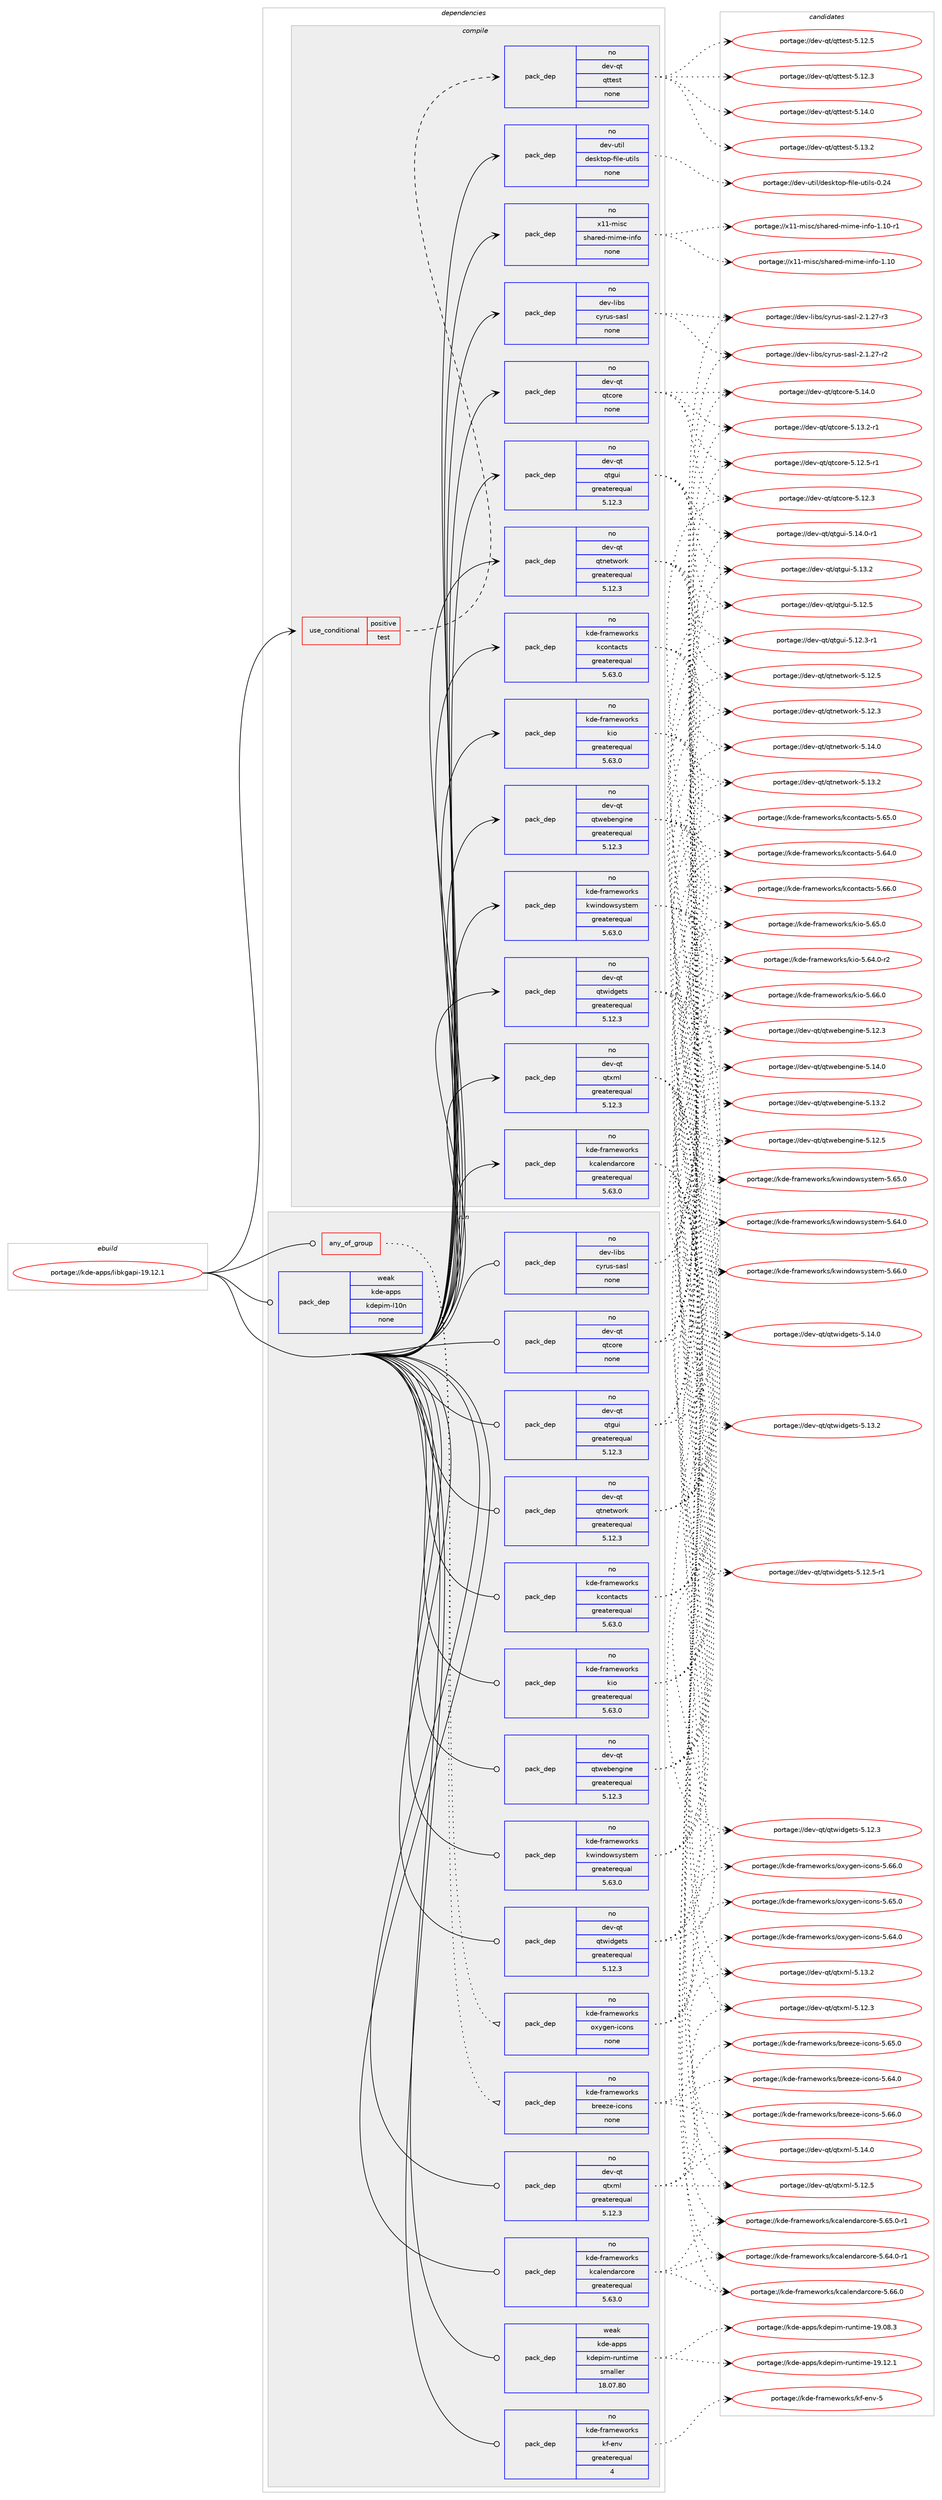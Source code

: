 digraph prolog {

# *************
# Graph options
# *************

newrank=true;
concentrate=true;
compound=true;
graph [rankdir=LR,fontname=Helvetica,fontsize=10,ranksep=1.5];#, ranksep=2.5, nodesep=0.2];
edge  [arrowhead=vee];
node  [fontname=Helvetica,fontsize=10];

# **********
# The ebuild
# **********

subgraph cluster_leftcol {
color=gray;
rank=same;
label=<<i>ebuild</i>>;
id [label="portage://kde-apps/libkgapi-19.12.1", color=red, width=4, href="../kde-apps/libkgapi-19.12.1.svg"];
}

# ****************
# The dependencies
# ****************

subgraph cluster_midcol {
color=gray;
label=<<i>dependencies</i>>;
subgraph cluster_compile {
fillcolor="#eeeeee";
style=filled;
label=<<i>compile</i>>;
subgraph cond56292 {
dependency254258 [label=<<TABLE BORDER="0" CELLBORDER="1" CELLSPACING="0" CELLPADDING="4"><TR><TD ROWSPAN="3" CELLPADDING="10">use_conditional</TD></TR><TR><TD>positive</TD></TR><TR><TD>test</TD></TR></TABLE>>, shape=none, color=red];
subgraph pack194080 {
dependency254259 [label=<<TABLE BORDER="0" CELLBORDER="1" CELLSPACING="0" CELLPADDING="4" WIDTH="220"><TR><TD ROWSPAN="6" CELLPADDING="30">pack_dep</TD></TR><TR><TD WIDTH="110">no</TD></TR><TR><TD>dev-qt</TD></TR><TR><TD>qttest</TD></TR><TR><TD>none</TD></TR><TR><TD></TD></TR></TABLE>>, shape=none, color=blue];
}
dependency254258:e -> dependency254259:w [weight=20,style="dashed",arrowhead="vee"];
}
id:e -> dependency254258:w [weight=20,style="solid",arrowhead="vee"];
subgraph pack194081 {
dependency254260 [label=<<TABLE BORDER="0" CELLBORDER="1" CELLSPACING="0" CELLPADDING="4" WIDTH="220"><TR><TD ROWSPAN="6" CELLPADDING="30">pack_dep</TD></TR><TR><TD WIDTH="110">no</TD></TR><TR><TD>dev-libs</TD></TR><TR><TD>cyrus-sasl</TD></TR><TR><TD>none</TD></TR><TR><TD></TD></TR></TABLE>>, shape=none, color=blue];
}
id:e -> dependency254260:w [weight=20,style="solid",arrowhead="vee"];
subgraph pack194082 {
dependency254261 [label=<<TABLE BORDER="0" CELLBORDER="1" CELLSPACING="0" CELLPADDING="4" WIDTH="220"><TR><TD ROWSPAN="6" CELLPADDING="30">pack_dep</TD></TR><TR><TD WIDTH="110">no</TD></TR><TR><TD>dev-qt</TD></TR><TR><TD>qtcore</TD></TR><TR><TD>none</TD></TR><TR><TD></TD></TR></TABLE>>, shape=none, color=blue];
}
id:e -> dependency254261:w [weight=20,style="solid",arrowhead="vee"];
subgraph pack194083 {
dependency254262 [label=<<TABLE BORDER="0" CELLBORDER="1" CELLSPACING="0" CELLPADDING="4" WIDTH="220"><TR><TD ROWSPAN="6" CELLPADDING="30">pack_dep</TD></TR><TR><TD WIDTH="110">no</TD></TR><TR><TD>dev-qt</TD></TR><TR><TD>qtgui</TD></TR><TR><TD>greaterequal</TD></TR><TR><TD>5.12.3</TD></TR></TABLE>>, shape=none, color=blue];
}
id:e -> dependency254262:w [weight=20,style="solid",arrowhead="vee"];
subgraph pack194084 {
dependency254263 [label=<<TABLE BORDER="0" CELLBORDER="1" CELLSPACING="0" CELLPADDING="4" WIDTH="220"><TR><TD ROWSPAN="6" CELLPADDING="30">pack_dep</TD></TR><TR><TD WIDTH="110">no</TD></TR><TR><TD>dev-qt</TD></TR><TR><TD>qtnetwork</TD></TR><TR><TD>greaterequal</TD></TR><TR><TD>5.12.3</TD></TR></TABLE>>, shape=none, color=blue];
}
id:e -> dependency254263:w [weight=20,style="solid",arrowhead="vee"];
subgraph pack194085 {
dependency254264 [label=<<TABLE BORDER="0" CELLBORDER="1" CELLSPACING="0" CELLPADDING="4" WIDTH="220"><TR><TD ROWSPAN="6" CELLPADDING="30">pack_dep</TD></TR><TR><TD WIDTH="110">no</TD></TR><TR><TD>dev-qt</TD></TR><TR><TD>qtwebengine</TD></TR><TR><TD>greaterequal</TD></TR><TR><TD>5.12.3</TD></TR></TABLE>>, shape=none, color=blue];
}
id:e -> dependency254264:w [weight=20,style="solid",arrowhead="vee"];
subgraph pack194086 {
dependency254265 [label=<<TABLE BORDER="0" CELLBORDER="1" CELLSPACING="0" CELLPADDING="4" WIDTH="220"><TR><TD ROWSPAN="6" CELLPADDING="30">pack_dep</TD></TR><TR><TD WIDTH="110">no</TD></TR><TR><TD>dev-qt</TD></TR><TR><TD>qtwidgets</TD></TR><TR><TD>greaterequal</TD></TR><TR><TD>5.12.3</TD></TR></TABLE>>, shape=none, color=blue];
}
id:e -> dependency254265:w [weight=20,style="solid",arrowhead="vee"];
subgraph pack194087 {
dependency254266 [label=<<TABLE BORDER="0" CELLBORDER="1" CELLSPACING="0" CELLPADDING="4" WIDTH="220"><TR><TD ROWSPAN="6" CELLPADDING="30">pack_dep</TD></TR><TR><TD WIDTH="110">no</TD></TR><TR><TD>dev-qt</TD></TR><TR><TD>qtxml</TD></TR><TR><TD>greaterequal</TD></TR><TR><TD>5.12.3</TD></TR></TABLE>>, shape=none, color=blue];
}
id:e -> dependency254266:w [weight=20,style="solid",arrowhead="vee"];
subgraph pack194088 {
dependency254267 [label=<<TABLE BORDER="0" CELLBORDER="1" CELLSPACING="0" CELLPADDING="4" WIDTH="220"><TR><TD ROWSPAN="6" CELLPADDING="30">pack_dep</TD></TR><TR><TD WIDTH="110">no</TD></TR><TR><TD>dev-util</TD></TR><TR><TD>desktop-file-utils</TD></TR><TR><TD>none</TD></TR><TR><TD></TD></TR></TABLE>>, shape=none, color=blue];
}
id:e -> dependency254267:w [weight=20,style="solid",arrowhead="vee"];
subgraph pack194089 {
dependency254268 [label=<<TABLE BORDER="0" CELLBORDER="1" CELLSPACING="0" CELLPADDING="4" WIDTH="220"><TR><TD ROWSPAN="6" CELLPADDING="30">pack_dep</TD></TR><TR><TD WIDTH="110">no</TD></TR><TR><TD>kde-frameworks</TD></TR><TR><TD>kcalendarcore</TD></TR><TR><TD>greaterequal</TD></TR><TR><TD>5.63.0</TD></TR></TABLE>>, shape=none, color=blue];
}
id:e -> dependency254268:w [weight=20,style="solid",arrowhead="vee"];
subgraph pack194090 {
dependency254269 [label=<<TABLE BORDER="0" CELLBORDER="1" CELLSPACING="0" CELLPADDING="4" WIDTH="220"><TR><TD ROWSPAN="6" CELLPADDING="30">pack_dep</TD></TR><TR><TD WIDTH="110">no</TD></TR><TR><TD>kde-frameworks</TD></TR><TR><TD>kcontacts</TD></TR><TR><TD>greaterequal</TD></TR><TR><TD>5.63.0</TD></TR></TABLE>>, shape=none, color=blue];
}
id:e -> dependency254269:w [weight=20,style="solid",arrowhead="vee"];
subgraph pack194091 {
dependency254270 [label=<<TABLE BORDER="0" CELLBORDER="1" CELLSPACING="0" CELLPADDING="4" WIDTH="220"><TR><TD ROWSPAN="6" CELLPADDING="30">pack_dep</TD></TR><TR><TD WIDTH="110">no</TD></TR><TR><TD>kde-frameworks</TD></TR><TR><TD>kio</TD></TR><TR><TD>greaterequal</TD></TR><TR><TD>5.63.0</TD></TR></TABLE>>, shape=none, color=blue];
}
id:e -> dependency254270:w [weight=20,style="solid",arrowhead="vee"];
subgraph pack194092 {
dependency254271 [label=<<TABLE BORDER="0" CELLBORDER="1" CELLSPACING="0" CELLPADDING="4" WIDTH="220"><TR><TD ROWSPAN="6" CELLPADDING="30">pack_dep</TD></TR><TR><TD WIDTH="110">no</TD></TR><TR><TD>kde-frameworks</TD></TR><TR><TD>kwindowsystem</TD></TR><TR><TD>greaterequal</TD></TR><TR><TD>5.63.0</TD></TR></TABLE>>, shape=none, color=blue];
}
id:e -> dependency254271:w [weight=20,style="solid",arrowhead="vee"];
subgraph pack194093 {
dependency254272 [label=<<TABLE BORDER="0" CELLBORDER="1" CELLSPACING="0" CELLPADDING="4" WIDTH="220"><TR><TD ROWSPAN="6" CELLPADDING="30">pack_dep</TD></TR><TR><TD WIDTH="110">no</TD></TR><TR><TD>x11-misc</TD></TR><TR><TD>shared-mime-info</TD></TR><TR><TD>none</TD></TR><TR><TD></TD></TR></TABLE>>, shape=none, color=blue];
}
id:e -> dependency254272:w [weight=20,style="solid",arrowhead="vee"];
}
subgraph cluster_compileandrun {
fillcolor="#eeeeee";
style=filled;
label=<<i>compile and run</i>>;
}
subgraph cluster_run {
fillcolor="#eeeeee";
style=filled;
label=<<i>run</i>>;
subgraph any3701 {
dependency254273 [label=<<TABLE BORDER="0" CELLBORDER="1" CELLSPACING="0" CELLPADDING="4"><TR><TD CELLPADDING="10">any_of_group</TD></TR></TABLE>>, shape=none, color=red];subgraph pack194094 {
dependency254274 [label=<<TABLE BORDER="0" CELLBORDER="1" CELLSPACING="0" CELLPADDING="4" WIDTH="220"><TR><TD ROWSPAN="6" CELLPADDING="30">pack_dep</TD></TR><TR><TD WIDTH="110">no</TD></TR><TR><TD>kde-frameworks</TD></TR><TR><TD>breeze-icons</TD></TR><TR><TD>none</TD></TR><TR><TD></TD></TR></TABLE>>, shape=none, color=blue];
}
dependency254273:e -> dependency254274:w [weight=20,style="dotted",arrowhead="oinv"];
subgraph pack194095 {
dependency254275 [label=<<TABLE BORDER="0" CELLBORDER="1" CELLSPACING="0" CELLPADDING="4" WIDTH="220"><TR><TD ROWSPAN="6" CELLPADDING="30">pack_dep</TD></TR><TR><TD WIDTH="110">no</TD></TR><TR><TD>kde-frameworks</TD></TR><TR><TD>oxygen-icons</TD></TR><TR><TD>none</TD></TR><TR><TD></TD></TR></TABLE>>, shape=none, color=blue];
}
dependency254273:e -> dependency254275:w [weight=20,style="dotted",arrowhead="oinv"];
}
id:e -> dependency254273:w [weight=20,style="solid",arrowhead="odot"];
subgraph pack194096 {
dependency254276 [label=<<TABLE BORDER="0" CELLBORDER="1" CELLSPACING="0" CELLPADDING="4" WIDTH="220"><TR><TD ROWSPAN="6" CELLPADDING="30">pack_dep</TD></TR><TR><TD WIDTH="110">no</TD></TR><TR><TD>dev-libs</TD></TR><TR><TD>cyrus-sasl</TD></TR><TR><TD>none</TD></TR><TR><TD></TD></TR></TABLE>>, shape=none, color=blue];
}
id:e -> dependency254276:w [weight=20,style="solid",arrowhead="odot"];
subgraph pack194097 {
dependency254277 [label=<<TABLE BORDER="0" CELLBORDER="1" CELLSPACING="0" CELLPADDING="4" WIDTH="220"><TR><TD ROWSPAN="6" CELLPADDING="30">pack_dep</TD></TR><TR><TD WIDTH="110">no</TD></TR><TR><TD>dev-qt</TD></TR><TR><TD>qtcore</TD></TR><TR><TD>none</TD></TR><TR><TD></TD></TR></TABLE>>, shape=none, color=blue];
}
id:e -> dependency254277:w [weight=20,style="solid",arrowhead="odot"];
subgraph pack194098 {
dependency254278 [label=<<TABLE BORDER="0" CELLBORDER="1" CELLSPACING="0" CELLPADDING="4" WIDTH="220"><TR><TD ROWSPAN="6" CELLPADDING="30">pack_dep</TD></TR><TR><TD WIDTH="110">no</TD></TR><TR><TD>dev-qt</TD></TR><TR><TD>qtgui</TD></TR><TR><TD>greaterequal</TD></TR><TR><TD>5.12.3</TD></TR></TABLE>>, shape=none, color=blue];
}
id:e -> dependency254278:w [weight=20,style="solid",arrowhead="odot"];
subgraph pack194099 {
dependency254279 [label=<<TABLE BORDER="0" CELLBORDER="1" CELLSPACING="0" CELLPADDING="4" WIDTH="220"><TR><TD ROWSPAN="6" CELLPADDING="30">pack_dep</TD></TR><TR><TD WIDTH="110">no</TD></TR><TR><TD>dev-qt</TD></TR><TR><TD>qtnetwork</TD></TR><TR><TD>greaterequal</TD></TR><TR><TD>5.12.3</TD></TR></TABLE>>, shape=none, color=blue];
}
id:e -> dependency254279:w [weight=20,style="solid",arrowhead="odot"];
subgraph pack194100 {
dependency254280 [label=<<TABLE BORDER="0" CELLBORDER="1" CELLSPACING="0" CELLPADDING="4" WIDTH="220"><TR><TD ROWSPAN="6" CELLPADDING="30">pack_dep</TD></TR><TR><TD WIDTH="110">no</TD></TR><TR><TD>dev-qt</TD></TR><TR><TD>qtwebengine</TD></TR><TR><TD>greaterequal</TD></TR><TR><TD>5.12.3</TD></TR></TABLE>>, shape=none, color=blue];
}
id:e -> dependency254280:w [weight=20,style="solid",arrowhead="odot"];
subgraph pack194101 {
dependency254281 [label=<<TABLE BORDER="0" CELLBORDER="1" CELLSPACING="0" CELLPADDING="4" WIDTH="220"><TR><TD ROWSPAN="6" CELLPADDING="30">pack_dep</TD></TR><TR><TD WIDTH="110">no</TD></TR><TR><TD>dev-qt</TD></TR><TR><TD>qtwidgets</TD></TR><TR><TD>greaterequal</TD></TR><TR><TD>5.12.3</TD></TR></TABLE>>, shape=none, color=blue];
}
id:e -> dependency254281:w [weight=20,style="solid",arrowhead="odot"];
subgraph pack194102 {
dependency254282 [label=<<TABLE BORDER="0" CELLBORDER="1" CELLSPACING="0" CELLPADDING="4" WIDTH="220"><TR><TD ROWSPAN="6" CELLPADDING="30">pack_dep</TD></TR><TR><TD WIDTH="110">no</TD></TR><TR><TD>dev-qt</TD></TR><TR><TD>qtxml</TD></TR><TR><TD>greaterequal</TD></TR><TR><TD>5.12.3</TD></TR></TABLE>>, shape=none, color=blue];
}
id:e -> dependency254282:w [weight=20,style="solid",arrowhead="odot"];
subgraph pack194103 {
dependency254283 [label=<<TABLE BORDER="0" CELLBORDER="1" CELLSPACING="0" CELLPADDING="4" WIDTH="220"><TR><TD ROWSPAN="6" CELLPADDING="30">pack_dep</TD></TR><TR><TD WIDTH="110">no</TD></TR><TR><TD>kde-frameworks</TD></TR><TR><TD>kcalendarcore</TD></TR><TR><TD>greaterequal</TD></TR><TR><TD>5.63.0</TD></TR></TABLE>>, shape=none, color=blue];
}
id:e -> dependency254283:w [weight=20,style="solid",arrowhead="odot"];
subgraph pack194104 {
dependency254284 [label=<<TABLE BORDER="0" CELLBORDER="1" CELLSPACING="0" CELLPADDING="4" WIDTH="220"><TR><TD ROWSPAN="6" CELLPADDING="30">pack_dep</TD></TR><TR><TD WIDTH="110">no</TD></TR><TR><TD>kde-frameworks</TD></TR><TR><TD>kcontacts</TD></TR><TR><TD>greaterequal</TD></TR><TR><TD>5.63.0</TD></TR></TABLE>>, shape=none, color=blue];
}
id:e -> dependency254284:w [weight=20,style="solid",arrowhead="odot"];
subgraph pack194105 {
dependency254285 [label=<<TABLE BORDER="0" CELLBORDER="1" CELLSPACING="0" CELLPADDING="4" WIDTH="220"><TR><TD ROWSPAN="6" CELLPADDING="30">pack_dep</TD></TR><TR><TD WIDTH="110">no</TD></TR><TR><TD>kde-frameworks</TD></TR><TR><TD>kf-env</TD></TR><TR><TD>greaterequal</TD></TR><TR><TD>4</TD></TR></TABLE>>, shape=none, color=blue];
}
id:e -> dependency254285:w [weight=20,style="solid",arrowhead="odot"];
subgraph pack194106 {
dependency254286 [label=<<TABLE BORDER="0" CELLBORDER="1" CELLSPACING="0" CELLPADDING="4" WIDTH="220"><TR><TD ROWSPAN="6" CELLPADDING="30">pack_dep</TD></TR><TR><TD WIDTH="110">no</TD></TR><TR><TD>kde-frameworks</TD></TR><TR><TD>kio</TD></TR><TR><TD>greaterequal</TD></TR><TR><TD>5.63.0</TD></TR></TABLE>>, shape=none, color=blue];
}
id:e -> dependency254286:w [weight=20,style="solid",arrowhead="odot"];
subgraph pack194107 {
dependency254287 [label=<<TABLE BORDER="0" CELLBORDER="1" CELLSPACING="0" CELLPADDING="4" WIDTH="220"><TR><TD ROWSPAN="6" CELLPADDING="30">pack_dep</TD></TR><TR><TD WIDTH="110">no</TD></TR><TR><TD>kde-frameworks</TD></TR><TR><TD>kwindowsystem</TD></TR><TR><TD>greaterequal</TD></TR><TR><TD>5.63.0</TD></TR></TABLE>>, shape=none, color=blue];
}
id:e -> dependency254287:w [weight=20,style="solid",arrowhead="odot"];
subgraph pack194108 {
dependency254288 [label=<<TABLE BORDER="0" CELLBORDER="1" CELLSPACING="0" CELLPADDING="4" WIDTH="220"><TR><TD ROWSPAN="6" CELLPADDING="30">pack_dep</TD></TR><TR><TD WIDTH="110">weak</TD></TR><TR><TD>kde-apps</TD></TR><TR><TD>kdepim-l10n</TD></TR><TR><TD>none</TD></TR><TR><TD></TD></TR></TABLE>>, shape=none, color=blue];
}
id:e -> dependency254288:w [weight=20,style="solid",arrowhead="odot"];
subgraph pack194109 {
dependency254289 [label=<<TABLE BORDER="0" CELLBORDER="1" CELLSPACING="0" CELLPADDING="4" WIDTH="220"><TR><TD ROWSPAN="6" CELLPADDING="30">pack_dep</TD></TR><TR><TD WIDTH="110">weak</TD></TR><TR><TD>kde-apps</TD></TR><TR><TD>kdepim-runtime</TD></TR><TR><TD>smaller</TD></TR><TR><TD>18.07.80</TD></TR></TABLE>>, shape=none, color=blue];
}
id:e -> dependency254289:w [weight=20,style="solid",arrowhead="odot"];
}
}

# **************
# The candidates
# **************

subgraph cluster_choices {
rank=same;
color=gray;
label=<<i>candidates</i>>;

subgraph choice194080 {
color=black;
nodesep=1;
choice100101118451131164711311611610111511645534649524648 [label="portage://dev-qt/qttest-5.14.0", color=red, width=4,href="../dev-qt/qttest-5.14.0.svg"];
choice100101118451131164711311611610111511645534649514650 [label="portage://dev-qt/qttest-5.13.2", color=red, width=4,href="../dev-qt/qttest-5.13.2.svg"];
choice100101118451131164711311611610111511645534649504653 [label="portage://dev-qt/qttest-5.12.5", color=red, width=4,href="../dev-qt/qttest-5.12.5.svg"];
choice100101118451131164711311611610111511645534649504651 [label="portage://dev-qt/qttest-5.12.3", color=red, width=4,href="../dev-qt/qttest-5.12.3.svg"];
dependency254259:e -> choice100101118451131164711311611610111511645534649524648:w [style=dotted,weight="100"];
dependency254259:e -> choice100101118451131164711311611610111511645534649514650:w [style=dotted,weight="100"];
dependency254259:e -> choice100101118451131164711311611610111511645534649504653:w [style=dotted,weight="100"];
dependency254259:e -> choice100101118451131164711311611610111511645534649504651:w [style=dotted,weight="100"];
}
subgraph choice194081 {
color=black;
nodesep=1;
choice100101118451081059811547991211141171154511597115108455046494650554511451 [label="portage://dev-libs/cyrus-sasl-2.1.27-r3", color=red, width=4,href="../dev-libs/cyrus-sasl-2.1.27-r3.svg"];
choice100101118451081059811547991211141171154511597115108455046494650554511450 [label="portage://dev-libs/cyrus-sasl-2.1.27-r2", color=red, width=4,href="../dev-libs/cyrus-sasl-2.1.27-r2.svg"];
dependency254260:e -> choice100101118451081059811547991211141171154511597115108455046494650554511451:w [style=dotted,weight="100"];
dependency254260:e -> choice100101118451081059811547991211141171154511597115108455046494650554511450:w [style=dotted,weight="100"];
}
subgraph choice194082 {
color=black;
nodesep=1;
choice10010111845113116471131169911111410145534649524648 [label="portage://dev-qt/qtcore-5.14.0", color=red, width=4,href="../dev-qt/qtcore-5.14.0.svg"];
choice100101118451131164711311699111114101455346495146504511449 [label="portage://dev-qt/qtcore-5.13.2-r1", color=red, width=4,href="../dev-qt/qtcore-5.13.2-r1.svg"];
choice100101118451131164711311699111114101455346495046534511449 [label="portage://dev-qt/qtcore-5.12.5-r1", color=red, width=4,href="../dev-qt/qtcore-5.12.5-r1.svg"];
choice10010111845113116471131169911111410145534649504651 [label="portage://dev-qt/qtcore-5.12.3", color=red, width=4,href="../dev-qt/qtcore-5.12.3.svg"];
dependency254261:e -> choice10010111845113116471131169911111410145534649524648:w [style=dotted,weight="100"];
dependency254261:e -> choice100101118451131164711311699111114101455346495146504511449:w [style=dotted,weight="100"];
dependency254261:e -> choice100101118451131164711311699111114101455346495046534511449:w [style=dotted,weight="100"];
dependency254261:e -> choice10010111845113116471131169911111410145534649504651:w [style=dotted,weight="100"];
}
subgraph choice194083 {
color=black;
nodesep=1;
choice1001011184511311647113116103117105455346495246484511449 [label="portage://dev-qt/qtgui-5.14.0-r1", color=red, width=4,href="../dev-qt/qtgui-5.14.0-r1.svg"];
choice100101118451131164711311610311710545534649514650 [label="portage://dev-qt/qtgui-5.13.2", color=red, width=4,href="../dev-qt/qtgui-5.13.2.svg"];
choice100101118451131164711311610311710545534649504653 [label="portage://dev-qt/qtgui-5.12.5", color=red, width=4,href="../dev-qt/qtgui-5.12.5.svg"];
choice1001011184511311647113116103117105455346495046514511449 [label="portage://dev-qt/qtgui-5.12.3-r1", color=red, width=4,href="../dev-qt/qtgui-5.12.3-r1.svg"];
dependency254262:e -> choice1001011184511311647113116103117105455346495246484511449:w [style=dotted,weight="100"];
dependency254262:e -> choice100101118451131164711311610311710545534649514650:w [style=dotted,weight="100"];
dependency254262:e -> choice100101118451131164711311610311710545534649504653:w [style=dotted,weight="100"];
dependency254262:e -> choice1001011184511311647113116103117105455346495046514511449:w [style=dotted,weight="100"];
}
subgraph choice194084 {
color=black;
nodesep=1;
choice100101118451131164711311611010111611911111410745534649524648 [label="portage://dev-qt/qtnetwork-5.14.0", color=red, width=4,href="../dev-qt/qtnetwork-5.14.0.svg"];
choice100101118451131164711311611010111611911111410745534649514650 [label="portage://dev-qt/qtnetwork-5.13.2", color=red, width=4,href="../dev-qt/qtnetwork-5.13.2.svg"];
choice100101118451131164711311611010111611911111410745534649504653 [label="portage://dev-qt/qtnetwork-5.12.5", color=red, width=4,href="../dev-qt/qtnetwork-5.12.5.svg"];
choice100101118451131164711311611010111611911111410745534649504651 [label="portage://dev-qt/qtnetwork-5.12.3", color=red, width=4,href="../dev-qt/qtnetwork-5.12.3.svg"];
dependency254263:e -> choice100101118451131164711311611010111611911111410745534649524648:w [style=dotted,weight="100"];
dependency254263:e -> choice100101118451131164711311611010111611911111410745534649514650:w [style=dotted,weight="100"];
dependency254263:e -> choice100101118451131164711311611010111611911111410745534649504653:w [style=dotted,weight="100"];
dependency254263:e -> choice100101118451131164711311611010111611911111410745534649504651:w [style=dotted,weight="100"];
}
subgraph choice194085 {
color=black;
nodesep=1;
choice10010111845113116471131161191019810111010310511010145534649524648 [label="portage://dev-qt/qtwebengine-5.14.0", color=red, width=4,href="../dev-qt/qtwebengine-5.14.0.svg"];
choice10010111845113116471131161191019810111010310511010145534649514650 [label="portage://dev-qt/qtwebengine-5.13.2", color=red, width=4,href="../dev-qt/qtwebengine-5.13.2.svg"];
choice10010111845113116471131161191019810111010310511010145534649504653 [label="portage://dev-qt/qtwebengine-5.12.5", color=red, width=4,href="../dev-qt/qtwebengine-5.12.5.svg"];
choice10010111845113116471131161191019810111010310511010145534649504651 [label="portage://dev-qt/qtwebengine-5.12.3", color=red, width=4,href="../dev-qt/qtwebengine-5.12.3.svg"];
dependency254264:e -> choice10010111845113116471131161191019810111010310511010145534649524648:w [style=dotted,weight="100"];
dependency254264:e -> choice10010111845113116471131161191019810111010310511010145534649514650:w [style=dotted,weight="100"];
dependency254264:e -> choice10010111845113116471131161191019810111010310511010145534649504653:w [style=dotted,weight="100"];
dependency254264:e -> choice10010111845113116471131161191019810111010310511010145534649504651:w [style=dotted,weight="100"];
}
subgraph choice194086 {
color=black;
nodesep=1;
choice100101118451131164711311611910510010310111611545534649524648 [label="portage://dev-qt/qtwidgets-5.14.0", color=red, width=4,href="../dev-qt/qtwidgets-5.14.0.svg"];
choice100101118451131164711311611910510010310111611545534649514650 [label="portage://dev-qt/qtwidgets-5.13.2", color=red, width=4,href="../dev-qt/qtwidgets-5.13.2.svg"];
choice1001011184511311647113116119105100103101116115455346495046534511449 [label="portage://dev-qt/qtwidgets-5.12.5-r1", color=red, width=4,href="../dev-qt/qtwidgets-5.12.5-r1.svg"];
choice100101118451131164711311611910510010310111611545534649504651 [label="portage://dev-qt/qtwidgets-5.12.3", color=red, width=4,href="../dev-qt/qtwidgets-5.12.3.svg"];
dependency254265:e -> choice100101118451131164711311611910510010310111611545534649524648:w [style=dotted,weight="100"];
dependency254265:e -> choice100101118451131164711311611910510010310111611545534649514650:w [style=dotted,weight="100"];
dependency254265:e -> choice1001011184511311647113116119105100103101116115455346495046534511449:w [style=dotted,weight="100"];
dependency254265:e -> choice100101118451131164711311611910510010310111611545534649504651:w [style=dotted,weight="100"];
}
subgraph choice194087 {
color=black;
nodesep=1;
choice100101118451131164711311612010910845534649524648 [label="portage://dev-qt/qtxml-5.14.0", color=red, width=4,href="../dev-qt/qtxml-5.14.0.svg"];
choice100101118451131164711311612010910845534649514650 [label="portage://dev-qt/qtxml-5.13.2", color=red, width=4,href="../dev-qt/qtxml-5.13.2.svg"];
choice100101118451131164711311612010910845534649504653 [label="portage://dev-qt/qtxml-5.12.5", color=red, width=4,href="../dev-qt/qtxml-5.12.5.svg"];
choice100101118451131164711311612010910845534649504651 [label="portage://dev-qt/qtxml-5.12.3", color=red, width=4,href="../dev-qt/qtxml-5.12.3.svg"];
dependency254266:e -> choice100101118451131164711311612010910845534649524648:w [style=dotted,weight="100"];
dependency254266:e -> choice100101118451131164711311612010910845534649514650:w [style=dotted,weight="100"];
dependency254266:e -> choice100101118451131164711311612010910845534649504653:w [style=dotted,weight="100"];
dependency254266:e -> choice100101118451131164711311612010910845534649504651:w [style=dotted,weight="100"];
}
subgraph choice194088 {
color=black;
nodesep=1;
choice100101118451171161051084710010111510711611111245102105108101451171161051081154548465052 [label="portage://dev-util/desktop-file-utils-0.24", color=red, width=4,href="../dev-util/desktop-file-utils-0.24.svg"];
dependency254267:e -> choice100101118451171161051084710010111510711611111245102105108101451171161051081154548465052:w [style=dotted,weight="100"];
}
subgraph choice194089 {
color=black;
nodesep=1;
choice1071001014510211497109101119111114107115471079997108101110100971149911111410145534654544648 [label="portage://kde-frameworks/kcalendarcore-5.66.0", color=red, width=4,href="../kde-frameworks/kcalendarcore-5.66.0.svg"];
choice10710010145102114971091011191111141071154710799971081011101009711499111114101455346545346484511449 [label="portage://kde-frameworks/kcalendarcore-5.65.0-r1", color=red, width=4,href="../kde-frameworks/kcalendarcore-5.65.0-r1.svg"];
choice10710010145102114971091011191111141071154710799971081011101009711499111114101455346545246484511449 [label="portage://kde-frameworks/kcalendarcore-5.64.0-r1", color=red, width=4,href="../kde-frameworks/kcalendarcore-5.64.0-r1.svg"];
dependency254268:e -> choice1071001014510211497109101119111114107115471079997108101110100971149911111410145534654544648:w [style=dotted,weight="100"];
dependency254268:e -> choice10710010145102114971091011191111141071154710799971081011101009711499111114101455346545346484511449:w [style=dotted,weight="100"];
dependency254268:e -> choice10710010145102114971091011191111141071154710799971081011101009711499111114101455346545246484511449:w [style=dotted,weight="100"];
}
subgraph choice194090 {
color=black;
nodesep=1;
choice10710010145102114971091011191111141071154710799111110116979911611545534654544648 [label="portage://kde-frameworks/kcontacts-5.66.0", color=red, width=4,href="../kde-frameworks/kcontacts-5.66.0.svg"];
choice10710010145102114971091011191111141071154710799111110116979911611545534654534648 [label="portage://kde-frameworks/kcontacts-5.65.0", color=red, width=4,href="../kde-frameworks/kcontacts-5.65.0.svg"];
choice10710010145102114971091011191111141071154710799111110116979911611545534654524648 [label="portage://kde-frameworks/kcontacts-5.64.0", color=red, width=4,href="../kde-frameworks/kcontacts-5.64.0.svg"];
dependency254269:e -> choice10710010145102114971091011191111141071154710799111110116979911611545534654544648:w [style=dotted,weight="100"];
dependency254269:e -> choice10710010145102114971091011191111141071154710799111110116979911611545534654534648:w [style=dotted,weight="100"];
dependency254269:e -> choice10710010145102114971091011191111141071154710799111110116979911611545534654524648:w [style=dotted,weight="100"];
}
subgraph choice194091 {
color=black;
nodesep=1;
choice10710010145102114971091011191111141071154710710511145534654544648 [label="portage://kde-frameworks/kio-5.66.0", color=red, width=4,href="../kde-frameworks/kio-5.66.0.svg"];
choice10710010145102114971091011191111141071154710710511145534654534648 [label="portage://kde-frameworks/kio-5.65.0", color=red, width=4,href="../kde-frameworks/kio-5.65.0.svg"];
choice107100101451021149710910111911111410711547107105111455346545246484511450 [label="portage://kde-frameworks/kio-5.64.0-r2", color=red, width=4,href="../kde-frameworks/kio-5.64.0-r2.svg"];
dependency254270:e -> choice10710010145102114971091011191111141071154710710511145534654544648:w [style=dotted,weight="100"];
dependency254270:e -> choice10710010145102114971091011191111141071154710710511145534654534648:w [style=dotted,weight="100"];
dependency254270:e -> choice107100101451021149710910111911111410711547107105111455346545246484511450:w [style=dotted,weight="100"];
}
subgraph choice194092 {
color=black;
nodesep=1;
choice10710010145102114971091011191111141071154710711910511010011111911512111511610110945534654544648 [label="portage://kde-frameworks/kwindowsystem-5.66.0", color=red, width=4,href="../kde-frameworks/kwindowsystem-5.66.0.svg"];
choice10710010145102114971091011191111141071154710711910511010011111911512111511610110945534654534648 [label="portage://kde-frameworks/kwindowsystem-5.65.0", color=red, width=4,href="../kde-frameworks/kwindowsystem-5.65.0.svg"];
choice10710010145102114971091011191111141071154710711910511010011111911512111511610110945534654524648 [label="portage://kde-frameworks/kwindowsystem-5.64.0", color=red, width=4,href="../kde-frameworks/kwindowsystem-5.64.0.svg"];
dependency254271:e -> choice10710010145102114971091011191111141071154710711910511010011111911512111511610110945534654544648:w [style=dotted,weight="100"];
dependency254271:e -> choice10710010145102114971091011191111141071154710711910511010011111911512111511610110945534654534648:w [style=dotted,weight="100"];
dependency254271:e -> choice10710010145102114971091011191111141071154710711910511010011111911512111511610110945534654524648:w [style=dotted,weight="100"];
}
subgraph choice194093 {
color=black;
nodesep=1;
choice120494945109105115994711510497114101100451091051091014510511010211145494649484511449 [label="portage://x11-misc/shared-mime-info-1.10-r1", color=red, width=4,href="../x11-misc/shared-mime-info-1.10-r1.svg"];
choice12049494510910511599471151049711410110045109105109101451051101021114549464948 [label="portage://x11-misc/shared-mime-info-1.10", color=red, width=4,href="../x11-misc/shared-mime-info-1.10.svg"];
dependency254272:e -> choice120494945109105115994711510497114101100451091051091014510511010211145494649484511449:w [style=dotted,weight="100"];
dependency254272:e -> choice12049494510910511599471151049711410110045109105109101451051101021114549464948:w [style=dotted,weight="100"];
}
subgraph choice194094 {
color=black;
nodesep=1;
choice10710010145102114971091011191111141071154798114101101122101451059911111011545534654544648 [label="portage://kde-frameworks/breeze-icons-5.66.0", color=red, width=4,href="../kde-frameworks/breeze-icons-5.66.0.svg"];
choice10710010145102114971091011191111141071154798114101101122101451059911111011545534654534648 [label="portage://kde-frameworks/breeze-icons-5.65.0", color=red, width=4,href="../kde-frameworks/breeze-icons-5.65.0.svg"];
choice10710010145102114971091011191111141071154798114101101122101451059911111011545534654524648 [label="portage://kde-frameworks/breeze-icons-5.64.0", color=red, width=4,href="../kde-frameworks/breeze-icons-5.64.0.svg"];
dependency254274:e -> choice10710010145102114971091011191111141071154798114101101122101451059911111011545534654544648:w [style=dotted,weight="100"];
dependency254274:e -> choice10710010145102114971091011191111141071154798114101101122101451059911111011545534654534648:w [style=dotted,weight="100"];
dependency254274:e -> choice10710010145102114971091011191111141071154798114101101122101451059911111011545534654524648:w [style=dotted,weight="100"];
}
subgraph choice194095 {
color=black;
nodesep=1;
choice107100101451021149710910111911111410711547111120121103101110451059911111011545534654544648 [label="portage://kde-frameworks/oxygen-icons-5.66.0", color=red, width=4,href="../kde-frameworks/oxygen-icons-5.66.0.svg"];
choice107100101451021149710910111911111410711547111120121103101110451059911111011545534654534648 [label="portage://kde-frameworks/oxygen-icons-5.65.0", color=red, width=4,href="../kde-frameworks/oxygen-icons-5.65.0.svg"];
choice107100101451021149710910111911111410711547111120121103101110451059911111011545534654524648 [label="portage://kde-frameworks/oxygen-icons-5.64.0", color=red, width=4,href="../kde-frameworks/oxygen-icons-5.64.0.svg"];
dependency254275:e -> choice107100101451021149710910111911111410711547111120121103101110451059911111011545534654544648:w [style=dotted,weight="100"];
dependency254275:e -> choice107100101451021149710910111911111410711547111120121103101110451059911111011545534654534648:w [style=dotted,weight="100"];
dependency254275:e -> choice107100101451021149710910111911111410711547111120121103101110451059911111011545534654524648:w [style=dotted,weight="100"];
}
subgraph choice194096 {
color=black;
nodesep=1;
choice100101118451081059811547991211141171154511597115108455046494650554511451 [label="portage://dev-libs/cyrus-sasl-2.1.27-r3", color=red, width=4,href="../dev-libs/cyrus-sasl-2.1.27-r3.svg"];
choice100101118451081059811547991211141171154511597115108455046494650554511450 [label="portage://dev-libs/cyrus-sasl-2.1.27-r2", color=red, width=4,href="../dev-libs/cyrus-sasl-2.1.27-r2.svg"];
dependency254276:e -> choice100101118451081059811547991211141171154511597115108455046494650554511451:w [style=dotted,weight="100"];
dependency254276:e -> choice100101118451081059811547991211141171154511597115108455046494650554511450:w [style=dotted,weight="100"];
}
subgraph choice194097 {
color=black;
nodesep=1;
choice10010111845113116471131169911111410145534649524648 [label="portage://dev-qt/qtcore-5.14.0", color=red, width=4,href="../dev-qt/qtcore-5.14.0.svg"];
choice100101118451131164711311699111114101455346495146504511449 [label="portage://dev-qt/qtcore-5.13.2-r1", color=red, width=4,href="../dev-qt/qtcore-5.13.2-r1.svg"];
choice100101118451131164711311699111114101455346495046534511449 [label="portage://dev-qt/qtcore-5.12.5-r1", color=red, width=4,href="../dev-qt/qtcore-5.12.5-r1.svg"];
choice10010111845113116471131169911111410145534649504651 [label="portage://dev-qt/qtcore-5.12.3", color=red, width=4,href="../dev-qt/qtcore-5.12.3.svg"];
dependency254277:e -> choice10010111845113116471131169911111410145534649524648:w [style=dotted,weight="100"];
dependency254277:e -> choice100101118451131164711311699111114101455346495146504511449:w [style=dotted,weight="100"];
dependency254277:e -> choice100101118451131164711311699111114101455346495046534511449:w [style=dotted,weight="100"];
dependency254277:e -> choice10010111845113116471131169911111410145534649504651:w [style=dotted,weight="100"];
}
subgraph choice194098 {
color=black;
nodesep=1;
choice1001011184511311647113116103117105455346495246484511449 [label="portage://dev-qt/qtgui-5.14.0-r1", color=red, width=4,href="../dev-qt/qtgui-5.14.0-r1.svg"];
choice100101118451131164711311610311710545534649514650 [label="portage://dev-qt/qtgui-5.13.2", color=red, width=4,href="../dev-qt/qtgui-5.13.2.svg"];
choice100101118451131164711311610311710545534649504653 [label="portage://dev-qt/qtgui-5.12.5", color=red, width=4,href="../dev-qt/qtgui-5.12.5.svg"];
choice1001011184511311647113116103117105455346495046514511449 [label="portage://dev-qt/qtgui-5.12.3-r1", color=red, width=4,href="../dev-qt/qtgui-5.12.3-r1.svg"];
dependency254278:e -> choice1001011184511311647113116103117105455346495246484511449:w [style=dotted,weight="100"];
dependency254278:e -> choice100101118451131164711311610311710545534649514650:w [style=dotted,weight="100"];
dependency254278:e -> choice100101118451131164711311610311710545534649504653:w [style=dotted,weight="100"];
dependency254278:e -> choice1001011184511311647113116103117105455346495046514511449:w [style=dotted,weight="100"];
}
subgraph choice194099 {
color=black;
nodesep=1;
choice100101118451131164711311611010111611911111410745534649524648 [label="portage://dev-qt/qtnetwork-5.14.0", color=red, width=4,href="../dev-qt/qtnetwork-5.14.0.svg"];
choice100101118451131164711311611010111611911111410745534649514650 [label="portage://dev-qt/qtnetwork-5.13.2", color=red, width=4,href="../dev-qt/qtnetwork-5.13.2.svg"];
choice100101118451131164711311611010111611911111410745534649504653 [label="portage://dev-qt/qtnetwork-5.12.5", color=red, width=4,href="../dev-qt/qtnetwork-5.12.5.svg"];
choice100101118451131164711311611010111611911111410745534649504651 [label="portage://dev-qt/qtnetwork-5.12.3", color=red, width=4,href="../dev-qt/qtnetwork-5.12.3.svg"];
dependency254279:e -> choice100101118451131164711311611010111611911111410745534649524648:w [style=dotted,weight="100"];
dependency254279:e -> choice100101118451131164711311611010111611911111410745534649514650:w [style=dotted,weight="100"];
dependency254279:e -> choice100101118451131164711311611010111611911111410745534649504653:w [style=dotted,weight="100"];
dependency254279:e -> choice100101118451131164711311611010111611911111410745534649504651:w [style=dotted,weight="100"];
}
subgraph choice194100 {
color=black;
nodesep=1;
choice10010111845113116471131161191019810111010310511010145534649524648 [label="portage://dev-qt/qtwebengine-5.14.0", color=red, width=4,href="../dev-qt/qtwebengine-5.14.0.svg"];
choice10010111845113116471131161191019810111010310511010145534649514650 [label="portage://dev-qt/qtwebengine-5.13.2", color=red, width=4,href="../dev-qt/qtwebengine-5.13.2.svg"];
choice10010111845113116471131161191019810111010310511010145534649504653 [label="portage://dev-qt/qtwebengine-5.12.5", color=red, width=4,href="../dev-qt/qtwebengine-5.12.5.svg"];
choice10010111845113116471131161191019810111010310511010145534649504651 [label="portage://dev-qt/qtwebengine-5.12.3", color=red, width=4,href="../dev-qt/qtwebengine-5.12.3.svg"];
dependency254280:e -> choice10010111845113116471131161191019810111010310511010145534649524648:w [style=dotted,weight="100"];
dependency254280:e -> choice10010111845113116471131161191019810111010310511010145534649514650:w [style=dotted,weight="100"];
dependency254280:e -> choice10010111845113116471131161191019810111010310511010145534649504653:w [style=dotted,weight="100"];
dependency254280:e -> choice10010111845113116471131161191019810111010310511010145534649504651:w [style=dotted,weight="100"];
}
subgraph choice194101 {
color=black;
nodesep=1;
choice100101118451131164711311611910510010310111611545534649524648 [label="portage://dev-qt/qtwidgets-5.14.0", color=red, width=4,href="../dev-qt/qtwidgets-5.14.0.svg"];
choice100101118451131164711311611910510010310111611545534649514650 [label="portage://dev-qt/qtwidgets-5.13.2", color=red, width=4,href="../dev-qt/qtwidgets-5.13.2.svg"];
choice1001011184511311647113116119105100103101116115455346495046534511449 [label="portage://dev-qt/qtwidgets-5.12.5-r1", color=red, width=4,href="../dev-qt/qtwidgets-5.12.5-r1.svg"];
choice100101118451131164711311611910510010310111611545534649504651 [label="portage://dev-qt/qtwidgets-5.12.3", color=red, width=4,href="../dev-qt/qtwidgets-5.12.3.svg"];
dependency254281:e -> choice100101118451131164711311611910510010310111611545534649524648:w [style=dotted,weight="100"];
dependency254281:e -> choice100101118451131164711311611910510010310111611545534649514650:w [style=dotted,weight="100"];
dependency254281:e -> choice1001011184511311647113116119105100103101116115455346495046534511449:w [style=dotted,weight="100"];
dependency254281:e -> choice100101118451131164711311611910510010310111611545534649504651:w [style=dotted,weight="100"];
}
subgraph choice194102 {
color=black;
nodesep=1;
choice100101118451131164711311612010910845534649524648 [label="portage://dev-qt/qtxml-5.14.0", color=red, width=4,href="../dev-qt/qtxml-5.14.0.svg"];
choice100101118451131164711311612010910845534649514650 [label="portage://dev-qt/qtxml-5.13.2", color=red, width=4,href="../dev-qt/qtxml-5.13.2.svg"];
choice100101118451131164711311612010910845534649504653 [label="portage://dev-qt/qtxml-5.12.5", color=red, width=4,href="../dev-qt/qtxml-5.12.5.svg"];
choice100101118451131164711311612010910845534649504651 [label="portage://dev-qt/qtxml-5.12.3", color=red, width=4,href="../dev-qt/qtxml-5.12.3.svg"];
dependency254282:e -> choice100101118451131164711311612010910845534649524648:w [style=dotted,weight="100"];
dependency254282:e -> choice100101118451131164711311612010910845534649514650:w [style=dotted,weight="100"];
dependency254282:e -> choice100101118451131164711311612010910845534649504653:w [style=dotted,weight="100"];
dependency254282:e -> choice100101118451131164711311612010910845534649504651:w [style=dotted,weight="100"];
}
subgraph choice194103 {
color=black;
nodesep=1;
choice1071001014510211497109101119111114107115471079997108101110100971149911111410145534654544648 [label="portage://kde-frameworks/kcalendarcore-5.66.0", color=red, width=4,href="../kde-frameworks/kcalendarcore-5.66.0.svg"];
choice10710010145102114971091011191111141071154710799971081011101009711499111114101455346545346484511449 [label="portage://kde-frameworks/kcalendarcore-5.65.0-r1", color=red, width=4,href="../kde-frameworks/kcalendarcore-5.65.0-r1.svg"];
choice10710010145102114971091011191111141071154710799971081011101009711499111114101455346545246484511449 [label="portage://kde-frameworks/kcalendarcore-5.64.0-r1", color=red, width=4,href="../kde-frameworks/kcalendarcore-5.64.0-r1.svg"];
dependency254283:e -> choice1071001014510211497109101119111114107115471079997108101110100971149911111410145534654544648:w [style=dotted,weight="100"];
dependency254283:e -> choice10710010145102114971091011191111141071154710799971081011101009711499111114101455346545346484511449:w [style=dotted,weight="100"];
dependency254283:e -> choice10710010145102114971091011191111141071154710799971081011101009711499111114101455346545246484511449:w [style=dotted,weight="100"];
}
subgraph choice194104 {
color=black;
nodesep=1;
choice10710010145102114971091011191111141071154710799111110116979911611545534654544648 [label="portage://kde-frameworks/kcontacts-5.66.0", color=red, width=4,href="../kde-frameworks/kcontacts-5.66.0.svg"];
choice10710010145102114971091011191111141071154710799111110116979911611545534654534648 [label="portage://kde-frameworks/kcontacts-5.65.0", color=red, width=4,href="../kde-frameworks/kcontacts-5.65.0.svg"];
choice10710010145102114971091011191111141071154710799111110116979911611545534654524648 [label="portage://kde-frameworks/kcontacts-5.64.0", color=red, width=4,href="../kde-frameworks/kcontacts-5.64.0.svg"];
dependency254284:e -> choice10710010145102114971091011191111141071154710799111110116979911611545534654544648:w [style=dotted,weight="100"];
dependency254284:e -> choice10710010145102114971091011191111141071154710799111110116979911611545534654534648:w [style=dotted,weight="100"];
dependency254284:e -> choice10710010145102114971091011191111141071154710799111110116979911611545534654524648:w [style=dotted,weight="100"];
}
subgraph choice194105 {
color=black;
nodesep=1;
choice107100101451021149710910111911111410711547107102451011101184553 [label="portage://kde-frameworks/kf-env-5", color=red, width=4,href="../kde-frameworks/kf-env-5.svg"];
dependency254285:e -> choice107100101451021149710910111911111410711547107102451011101184553:w [style=dotted,weight="100"];
}
subgraph choice194106 {
color=black;
nodesep=1;
choice10710010145102114971091011191111141071154710710511145534654544648 [label="portage://kde-frameworks/kio-5.66.0", color=red, width=4,href="../kde-frameworks/kio-5.66.0.svg"];
choice10710010145102114971091011191111141071154710710511145534654534648 [label="portage://kde-frameworks/kio-5.65.0", color=red, width=4,href="../kde-frameworks/kio-5.65.0.svg"];
choice107100101451021149710910111911111410711547107105111455346545246484511450 [label="portage://kde-frameworks/kio-5.64.0-r2", color=red, width=4,href="../kde-frameworks/kio-5.64.0-r2.svg"];
dependency254286:e -> choice10710010145102114971091011191111141071154710710511145534654544648:w [style=dotted,weight="100"];
dependency254286:e -> choice10710010145102114971091011191111141071154710710511145534654534648:w [style=dotted,weight="100"];
dependency254286:e -> choice107100101451021149710910111911111410711547107105111455346545246484511450:w [style=dotted,weight="100"];
}
subgraph choice194107 {
color=black;
nodesep=1;
choice10710010145102114971091011191111141071154710711910511010011111911512111511610110945534654544648 [label="portage://kde-frameworks/kwindowsystem-5.66.0", color=red, width=4,href="../kde-frameworks/kwindowsystem-5.66.0.svg"];
choice10710010145102114971091011191111141071154710711910511010011111911512111511610110945534654534648 [label="portage://kde-frameworks/kwindowsystem-5.65.0", color=red, width=4,href="../kde-frameworks/kwindowsystem-5.65.0.svg"];
choice10710010145102114971091011191111141071154710711910511010011111911512111511610110945534654524648 [label="portage://kde-frameworks/kwindowsystem-5.64.0", color=red, width=4,href="../kde-frameworks/kwindowsystem-5.64.0.svg"];
dependency254287:e -> choice10710010145102114971091011191111141071154710711910511010011111911512111511610110945534654544648:w [style=dotted,weight="100"];
dependency254287:e -> choice10710010145102114971091011191111141071154710711910511010011111911512111511610110945534654534648:w [style=dotted,weight="100"];
dependency254287:e -> choice10710010145102114971091011191111141071154710711910511010011111911512111511610110945534654524648:w [style=dotted,weight="100"];
}
subgraph choice194108 {
color=black;
nodesep=1;
}
subgraph choice194109 {
color=black;
nodesep=1;
choice107100101459711211211547107100101112105109451141171101161051091014549574649504649 [label="portage://kde-apps/kdepim-runtime-19.12.1", color=red, width=4,href="../kde-apps/kdepim-runtime-19.12.1.svg"];
choice107100101459711211211547107100101112105109451141171101161051091014549574648564651 [label="portage://kde-apps/kdepim-runtime-19.08.3", color=red, width=4,href="../kde-apps/kdepim-runtime-19.08.3.svg"];
dependency254289:e -> choice107100101459711211211547107100101112105109451141171101161051091014549574649504649:w [style=dotted,weight="100"];
dependency254289:e -> choice107100101459711211211547107100101112105109451141171101161051091014549574648564651:w [style=dotted,weight="100"];
}
}

}
